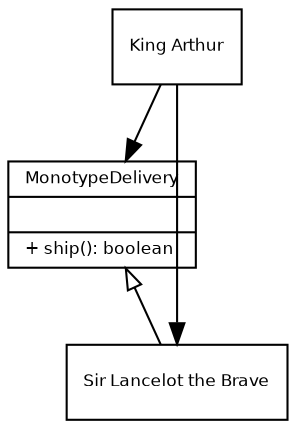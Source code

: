 digraph {
	node [fontname="Bitstream Vera Sans" fontsize=8 shape=record]
	graph [splines=false]
	edge [arrowtail=empty]
	A [label="King Arthur"]
	B [label="{MonotypeDelivery|\l|+ ship(): boolean\l}"]
	L [label="Sir Lancelot the Brave"]
	A -> B
	A -> L
	B -> L [dir=back]
}
